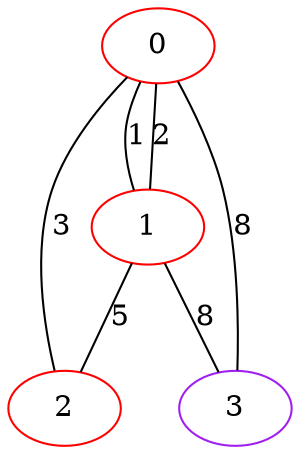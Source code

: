 graph "" {
0 [color=red, weight=1];
1 [color=red, weight=1];
2 [color=red, weight=1];
3 [color=purple, weight=4];
0 -- 1  [key=0, label=1];
0 -- 1  [key=1, label=2];
0 -- 2  [key=0, label=3];
0 -- 3  [key=0, label=8];
1 -- 2  [key=0, label=5];
1 -- 3  [key=0, label=8];
}

